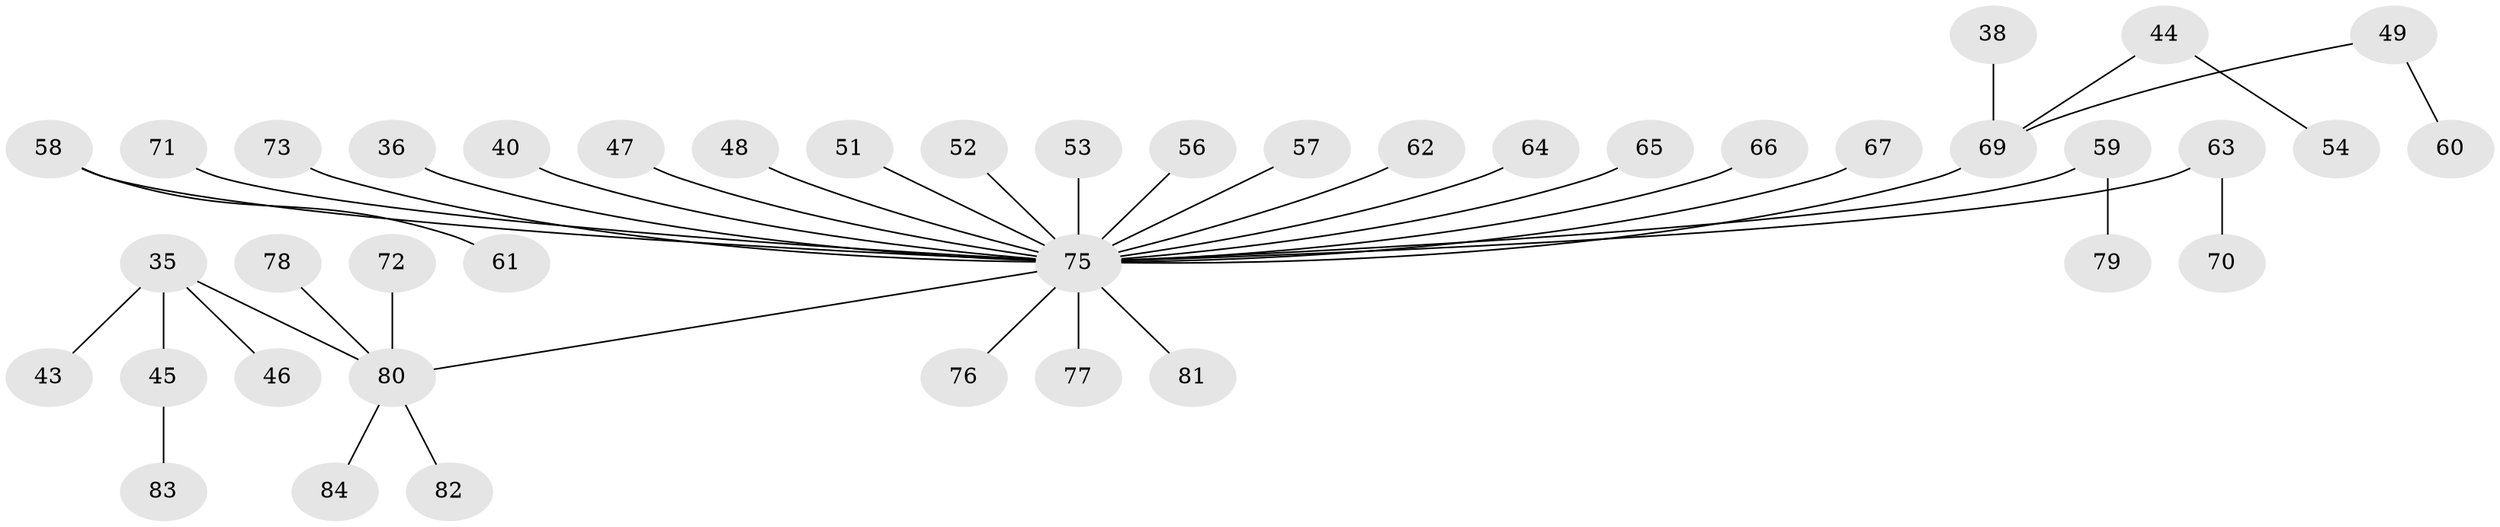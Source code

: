 // original degree distribution, {4: 0.07142857142857142, 10: 0.011904761904761904, 5: 0.023809523809523808, 3: 0.15476190476190477, 2: 0.19047619047619047, 6: 0.011904761904761904, 1: 0.5357142857142857}
// Generated by graph-tools (version 1.1) at 2025/52/03/09/25 04:52:43]
// undirected, 42 vertices, 41 edges
graph export_dot {
graph [start="1"]
  node [color=gray90,style=filled];
  35;
  36;
  38;
  40;
  43;
  44 [super="+31"];
  45;
  46;
  47;
  48;
  49 [super="+42"];
  51;
  52;
  53;
  54;
  56;
  57;
  58;
  59;
  60;
  61;
  62;
  63;
  64;
  65;
  66;
  67;
  69 [super="+27"];
  70;
  71;
  72;
  73;
  75 [super="+11+16+12+23+19+39+21+15+34+18+28+74+33+50"];
  76;
  77;
  78;
  79;
  80 [super="+37+68+55"];
  81;
  82;
  83;
  84;
  35 -- 43;
  35 -- 45;
  35 -- 46;
  35 -- 80;
  36 -- 75;
  38 -- 69;
  40 -- 75;
  44 -- 54;
  44 -- 69;
  45 -- 83;
  47 -- 75;
  48 -- 75;
  49 -- 60;
  49 -- 69;
  51 -- 75;
  52 -- 75;
  53 -- 75;
  56 -- 75;
  57 -- 75;
  58 -- 61;
  58 -- 75;
  59 -- 79;
  59 -- 75;
  62 -- 75;
  63 -- 70;
  63 -- 75;
  64 -- 75;
  65 -- 75;
  66 -- 75;
  67 -- 75;
  69 -- 75;
  71 -- 75;
  72 -- 80;
  73 -- 75;
  75 -- 76;
  75 -- 80;
  75 -- 81;
  75 -- 77;
  78 -- 80;
  80 -- 82;
  80 -- 84;
}
